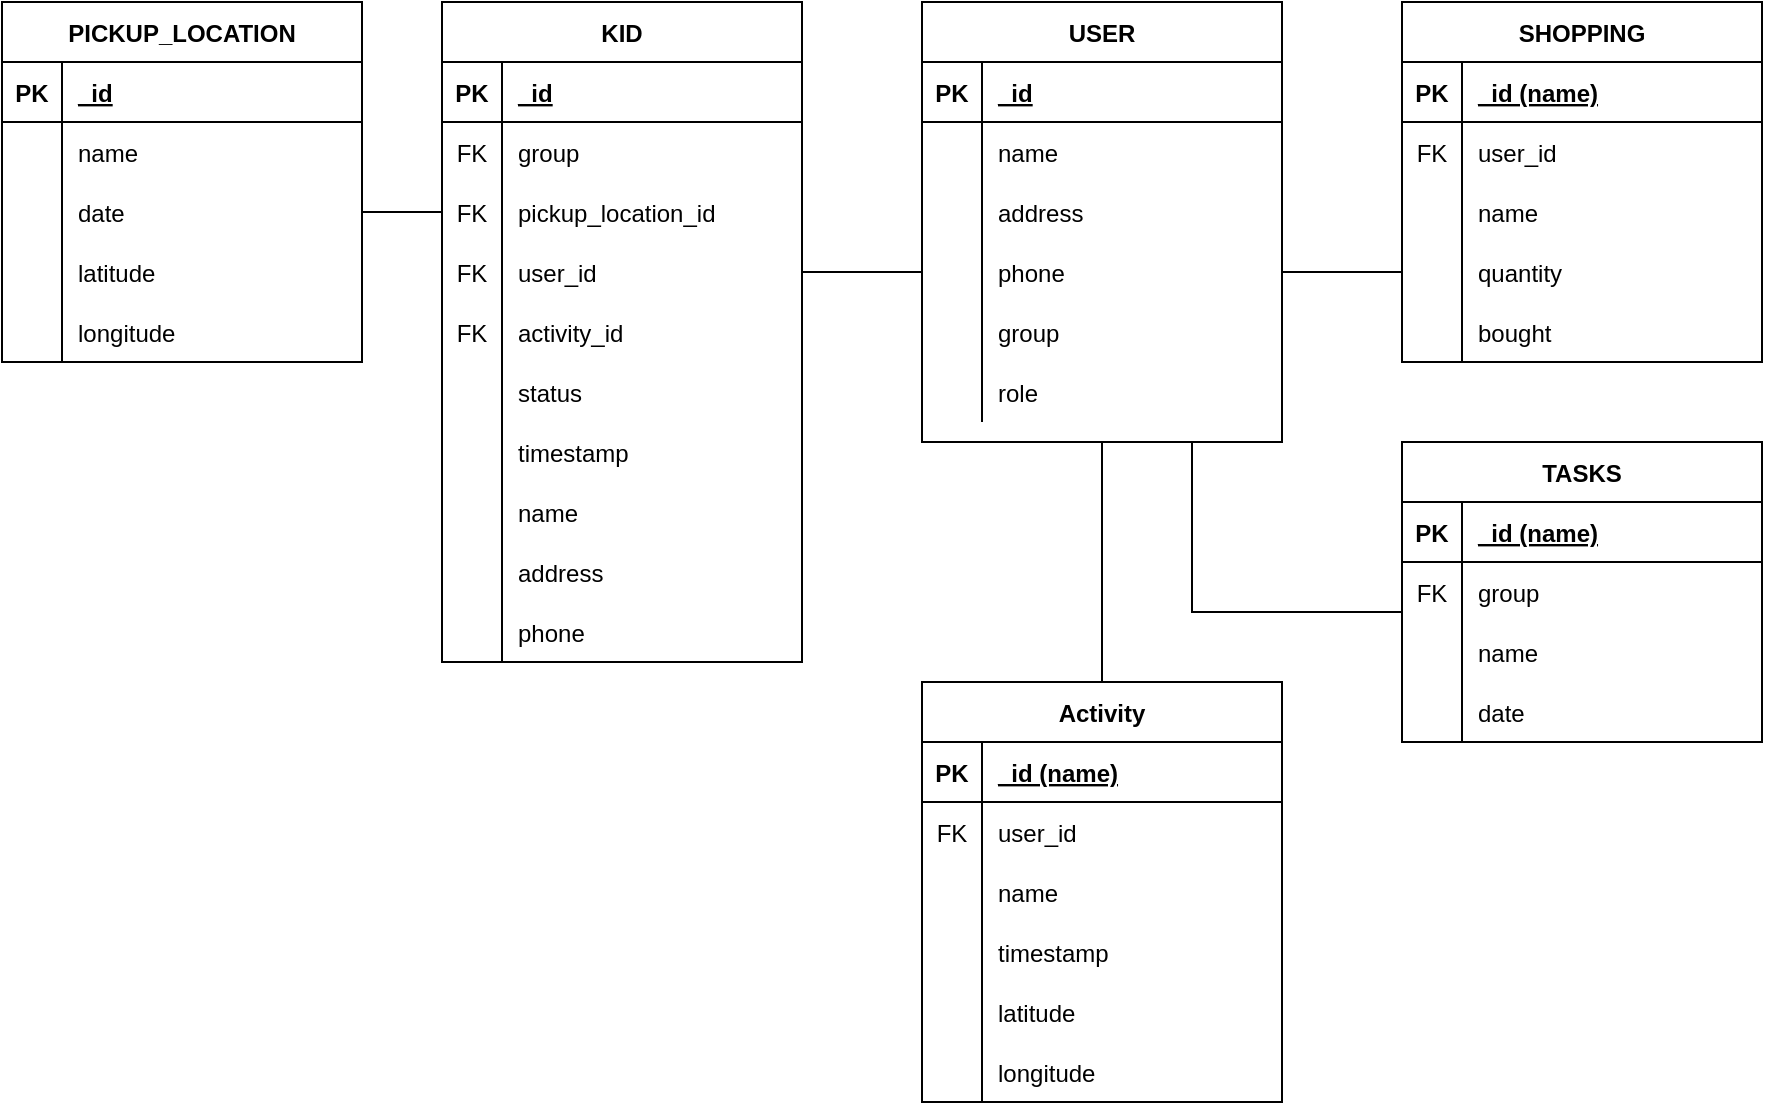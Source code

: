 <mxfile version="13.9.2" type="device"><diagram name="Page-1" id="e56a1550-8fbb-45ad-956c-1786394a9013"><mxGraphModel dx="925" dy="605" grid="1" gridSize="10" guides="1" tooltips="1" connect="1" arrows="1" fold="1" page="1" pageScale="1" pageWidth="1100" pageHeight="850" background="#ffffff" math="0" shadow="0"><root><mxCell id="0"/><mxCell id="1" parent="0"/><mxCell id="yrb_Xym7w3cvdfFeUpne-2" value="USER" style="shape=table;startSize=30;container=1;collapsible=1;childLayout=tableLayout;fixedRows=1;rowLines=0;fontStyle=1;align=center;resizeLast=1;" vertex="1" parent="1"><mxGeometry x="520" y="200" width="180" height="220" as="geometry"/></mxCell><mxCell id="yrb_Xym7w3cvdfFeUpne-3" value="" style="shape=partialRectangle;collapsible=0;dropTarget=0;pointerEvents=0;fillColor=none;top=0;left=0;bottom=1;right=0;points=[[0,0.5],[1,0.5]];portConstraint=eastwest;" vertex="1" parent="yrb_Xym7w3cvdfFeUpne-2"><mxGeometry y="30" width="180" height="30" as="geometry"/></mxCell><mxCell id="yrb_Xym7w3cvdfFeUpne-4" value="PK" style="shape=partialRectangle;connectable=0;fillColor=none;top=0;left=0;bottom=0;right=0;fontStyle=1;overflow=hidden;" vertex="1" parent="yrb_Xym7w3cvdfFeUpne-3"><mxGeometry width="30" height="30" as="geometry"/></mxCell><mxCell id="yrb_Xym7w3cvdfFeUpne-5" value="_id" style="shape=partialRectangle;connectable=0;fillColor=none;top=0;left=0;bottom=0;right=0;align=left;spacingLeft=6;fontStyle=5;overflow=hidden;" vertex="1" parent="yrb_Xym7w3cvdfFeUpne-3"><mxGeometry x="30" width="150" height="30" as="geometry"/></mxCell><mxCell id="yrb_Xym7w3cvdfFeUpne-6" value="" style="shape=partialRectangle;collapsible=0;dropTarget=0;pointerEvents=0;fillColor=none;top=0;left=0;bottom=0;right=0;points=[[0,0.5],[1,0.5]];portConstraint=eastwest;" vertex="1" parent="yrb_Xym7w3cvdfFeUpne-2"><mxGeometry y="60" width="180" height="30" as="geometry"/></mxCell><mxCell id="yrb_Xym7w3cvdfFeUpne-7" value="" style="shape=partialRectangle;connectable=0;fillColor=none;top=0;left=0;bottom=0;right=0;editable=1;overflow=hidden;" vertex="1" parent="yrb_Xym7w3cvdfFeUpne-6"><mxGeometry width="30" height="30" as="geometry"/></mxCell><mxCell id="yrb_Xym7w3cvdfFeUpne-8" value="name" style="shape=partialRectangle;connectable=0;fillColor=none;top=0;left=0;bottom=0;right=0;align=left;spacingLeft=6;overflow=hidden;" vertex="1" parent="yrb_Xym7w3cvdfFeUpne-6"><mxGeometry x="30" width="150" height="30" as="geometry"/></mxCell><mxCell id="yrb_Xym7w3cvdfFeUpne-9" value="" style="shape=partialRectangle;collapsible=0;dropTarget=0;pointerEvents=0;fillColor=none;top=0;left=0;bottom=0;right=0;points=[[0,0.5],[1,0.5]];portConstraint=eastwest;" vertex="1" parent="yrb_Xym7w3cvdfFeUpne-2"><mxGeometry y="90" width="180" height="30" as="geometry"/></mxCell><mxCell id="yrb_Xym7w3cvdfFeUpne-10" value="" style="shape=partialRectangle;connectable=0;fillColor=none;top=0;left=0;bottom=0;right=0;editable=1;overflow=hidden;" vertex="1" parent="yrb_Xym7w3cvdfFeUpne-9"><mxGeometry width="30" height="30" as="geometry"/></mxCell><mxCell id="yrb_Xym7w3cvdfFeUpne-11" value="address" style="shape=partialRectangle;connectable=0;fillColor=none;top=0;left=0;bottom=0;right=0;align=left;spacingLeft=6;overflow=hidden;" vertex="1" parent="yrb_Xym7w3cvdfFeUpne-9"><mxGeometry x="30" width="150" height="30" as="geometry"/></mxCell><mxCell id="yrb_Xym7w3cvdfFeUpne-12" value="" style="shape=partialRectangle;collapsible=0;dropTarget=0;pointerEvents=0;fillColor=none;top=0;left=0;bottom=0;right=0;points=[[0,0.5],[1,0.5]];portConstraint=eastwest;" vertex="1" parent="yrb_Xym7w3cvdfFeUpne-2"><mxGeometry y="120" width="180" height="30" as="geometry"/></mxCell><mxCell id="yrb_Xym7w3cvdfFeUpne-13" value="" style="shape=partialRectangle;connectable=0;fillColor=none;top=0;left=0;bottom=0;right=0;editable=1;overflow=hidden;" vertex="1" parent="yrb_Xym7w3cvdfFeUpne-12"><mxGeometry width="30" height="30" as="geometry"/></mxCell><mxCell id="yrb_Xym7w3cvdfFeUpne-14" value="phone" style="shape=partialRectangle;connectable=0;fillColor=none;top=0;left=0;bottom=0;right=0;align=left;spacingLeft=6;overflow=hidden;" vertex="1" parent="yrb_Xym7w3cvdfFeUpne-12"><mxGeometry x="30" width="150" height="30" as="geometry"/></mxCell><mxCell id="yrb_Xym7w3cvdfFeUpne-28" style="shape=partialRectangle;collapsible=0;dropTarget=0;pointerEvents=0;fillColor=none;top=0;left=0;bottom=0;right=0;points=[[0,0.5],[1,0.5]];portConstraint=eastwest;" vertex="1" parent="yrb_Xym7w3cvdfFeUpne-2"><mxGeometry y="150" width="180" height="30" as="geometry"/></mxCell><mxCell id="yrb_Xym7w3cvdfFeUpne-29" style="shape=partialRectangle;connectable=0;fillColor=none;top=0;left=0;bottom=0;right=0;editable=1;overflow=hidden;" vertex="1" parent="yrb_Xym7w3cvdfFeUpne-28"><mxGeometry width="30" height="30" as="geometry"/></mxCell><mxCell id="yrb_Xym7w3cvdfFeUpne-30" value="group" style="shape=partialRectangle;connectable=0;fillColor=none;top=0;left=0;bottom=0;right=0;align=left;spacingLeft=6;overflow=hidden;" vertex="1" parent="yrb_Xym7w3cvdfFeUpne-28"><mxGeometry x="30" width="150" height="30" as="geometry"/></mxCell><mxCell id="yrb_Xym7w3cvdfFeUpne-31" style="shape=partialRectangle;collapsible=0;dropTarget=0;pointerEvents=0;fillColor=none;top=0;left=0;bottom=0;right=0;points=[[0,0.5],[1,0.5]];portConstraint=eastwest;" vertex="1" parent="yrb_Xym7w3cvdfFeUpne-2"><mxGeometry y="180" width="180" height="30" as="geometry"/></mxCell><mxCell id="yrb_Xym7w3cvdfFeUpne-32" style="shape=partialRectangle;connectable=0;fillColor=none;top=0;left=0;bottom=0;right=0;editable=1;overflow=hidden;" vertex="1" parent="yrb_Xym7w3cvdfFeUpne-31"><mxGeometry width="30" height="30" as="geometry"/></mxCell><mxCell id="yrb_Xym7w3cvdfFeUpne-33" value="role" style="shape=partialRectangle;connectable=0;fillColor=none;top=0;left=0;bottom=0;right=0;align=left;spacingLeft=6;overflow=hidden;" vertex="1" parent="yrb_Xym7w3cvdfFeUpne-31"><mxGeometry x="30" width="150" height="30" as="geometry"/></mxCell><mxCell id="yrb_Xym7w3cvdfFeUpne-34" value="KID" style="shape=table;startSize=30;container=1;collapsible=1;childLayout=tableLayout;fixedRows=1;rowLines=0;fontStyle=1;align=center;resizeLast=1;" vertex="1" parent="1"><mxGeometry x="280" y="200" width="180" height="330" as="geometry"/></mxCell><mxCell id="yrb_Xym7w3cvdfFeUpne-35" value="" style="shape=partialRectangle;collapsible=0;dropTarget=0;pointerEvents=0;fillColor=none;top=0;left=0;bottom=1;right=0;points=[[0,0.5],[1,0.5]];portConstraint=eastwest;" vertex="1" parent="yrb_Xym7w3cvdfFeUpne-34"><mxGeometry y="30" width="180" height="30" as="geometry"/></mxCell><mxCell id="yrb_Xym7w3cvdfFeUpne-36" value="PK" style="shape=partialRectangle;connectable=0;fillColor=none;top=0;left=0;bottom=0;right=0;fontStyle=1;overflow=hidden;" vertex="1" parent="yrb_Xym7w3cvdfFeUpne-35"><mxGeometry width="30" height="30" as="geometry"/></mxCell><mxCell id="yrb_Xym7w3cvdfFeUpne-37" value="_id" style="shape=partialRectangle;connectable=0;fillColor=none;top=0;left=0;bottom=0;right=0;align=left;spacingLeft=6;fontStyle=5;overflow=hidden;" vertex="1" parent="yrb_Xym7w3cvdfFeUpne-35"><mxGeometry x="30" width="150" height="30" as="geometry"/></mxCell><mxCell id="yrb_Xym7w3cvdfFeUpne-38" value="" style="shape=partialRectangle;collapsible=0;dropTarget=0;pointerEvents=0;fillColor=none;top=0;left=0;bottom=0;right=0;points=[[0,0.5],[1,0.5]];portConstraint=eastwest;" vertex="1" parent="yrb_Xym7w3cvdfFeUpne-34"><mxGeometry y="60" width="180" height="30" as="geometry"/></mxCell><mxCell id="yrb_Xym7w3cvdfFeUpne-39" value="FK" style="shape=partialRectangle;connectable=0;fillColor=none;top=0;left=0;bottom=0;right=0;editable=1;overflow=hidden;" vertex="1" parent="yrb_Xym7w3cvdfFeUpne-38"><mxGeometry width="30" height="30" as="geometry"/></mxCell><mxCell id="yrb_Xym7w3cvdfFeUpne-40" value="group" style="shape=partialRectangle;connectable=0;fillColor=none;top=0;left=0;bottom=0;right=0;align=left;spacingLeft=6;overflow=hidden;" vertex="1" parent="yrb_Xym7w3cvdfFeUpne-38"><mxGeometry x="30" width="150" height="30" as="geometry"/></mxCell><mxCell id="yrb_Xym7w3cvdfFeUpne-47" style="shape=partialRectangle;collapsible=0;dropTarget=0;pointerEvents=0;fillColor=none;top=0;left=0;bottom=0;right=0;points=[[0,0.5],[1,0.5]];portConstraint=eastwest;" vertex="1" parent="yrb_Xym7w3cvdfFeUpne-34"><mxGeometry y="90" width="180" height="30" as="geometry"/></mxCell><mxCell id="yrb_Xym7w3cvdfFeUpne-48" value="FK" style="shape=partialRectangle;connectable=0;fillColor=none;top=0;left=0;bottom=0;right=0;editable=1;overflow=hidden;" vertex="1" parent="yrb_Xym7w3cvdfFeUpne-47"><mxGeometry width="30" height="30" as="geometry"/></mxCell><mxCell id="yrb_Xym7w3cvdfFeUpne-49" value="pickup_location_id" style="shape=partialRectangle;connectable=0;fillColor=none;top=0;left=0;bottom=0;right=0;align=left;spacingLeft=6;overflow=hidden;" vertex="1" parent="yrb_Xym7w3cvdfFeUpne-47"><mxGeometry x="30" width="150" height="30" as="geometry"/></mxCell><mxCell id="yrb_Xym7w3cvdfFeUpne-120" style="shape=partialRectangle;collapsible=0;dropTarget=0;pointerEvents=0;fillColor=none;top=0;left=0;bottom=0;right=0;points=[[0,0.5],[1,0.5]];portConstraint=eastwest;" vertex="1" parent="yrb_Xym7w3cvdfFeUpne-34"><mxGeometry y="120" width="180" height="30" as="geometry"/></mxCell><mxCell id="yrb_Xym7w3cvdfFeUpne-121" value="FK" style="shape=partialRectangle;connectable=0;fillColor=none;top=0;left=0;bottom=0;right=0;editable=1;overflow=hidden;" vertex="1" parent="yrb_Xym7w3cvdfFeUpne-120"><mxGeometry width="30" height="30" as="geometry"/></mxCell><mxCell id="yrb_Xym7w3cvdfFeUpne-122" value="user_id" style="shape=partialRectangle;connectable=0;fillColor=none;top=0;left=0;bottom=0;right=0;align=left;spacingLeft=6;overflow=hidden;" vertex="1" parent="yrb_Xym7w3cvdfFeUpne-120"><mxGeometry x="30" width="150" height="30" as="geometry"/></mxCell><mxCell id="yrb_Xym7w3cvdfFeUpne-136" style="shape=partialRectangle;collapsible=0;dropTarget=0;pointerEvents=0;fillColor=none;top=0;left=0;bottom=0;right=0;points=[[0,0.5],[1,0.5]];portConstraint=eastwest;" vertex="1" parent="yrb_Xym7w3cvdfFeUpne-34"><mxGeometry y="150" width="180" height="30" as="geometry"/></mxCell><mxCell id="yrb_Xym7w3cvdfFeUpne-137" value="FK" style="shape=partialRectangle;connectable=0;fillColor=none;top=0;left=0;bottom=0;right=0;editable=1;overflow=hidden;" vertex="1" parent="yrb_Xym7w3cvdfFeUpne-136"><mxGeometry width="30" height="30" as="geometry"/></mxCell><mxCell id="yrb_Xym7w3cvdfFeUpne-138" value="activity_id" style="shape=partialRectangle;connectable=0;fillColor=none;top=0;left=0;bottom=0;right=0;align=left;spacingLeft=6;overflow=hidden;" vertex="1" parent="yrb_Xym7w3cvdfFeUpne-136"><mxGeometry x="30" width="150" height="30" as="geometry"/></mxCell><mxCell id="yrb_Xym7w3cvdfFeUpne-56" style="shape=partialRectangle;collapsible=0;dropTarget=0;pointerEvents=0;fillColor=none;top=0;left=0;bottom=0;right=0;points=[[0,0.5],[1,0.5]];portConstraint=eastwest;" vertex="1" parent="yrb_Xym7w3cvdfFeUpne-34"><mxGeometry y="180" width="180" height="30" as="geometry"/></mxCell><mxCell id="yrb_Xym7w3cvdfFeUpne-57" style="shape=partialRectangle;connectable=0;fillColor=none;top=0;left=0;bottom=0;right=0;editable=1;overflow=hidden;" vertex="1" parent="yrb_Xym7w3cvdfFeUpne-56"><mxGeometry width="30" height="30" as="geometry"/></mxCell><mxCell id="yrb_Xym7w3cvdfFeUpne-58" value="status" style="shape=partialRectangle;connectable=0;fillColor=none;top=0;left=0;bottom=0;right=0;align=left;spacingLeft=6;overflow=hidden;" vertex="1" parent="yrb_Xym7w3cvdfFeUpne-56"><mxGeometry x="30" width="150" height="30" as="geometry"/></mxCell><mxCell id="yrb_Xym7w3cvdfFeUpne-117" style="shape=partialRectangle;collapsible=0;dropTarget=0;pointerEvents=0;fillColor=none;top=0;left=0;bottom=0;right=0;points=[[0,0.5],[1,0.5]];portConstraint=eastwest;" vertex="1" parent="yrb_Xym7w3cvdfFeUpne-34"><mxGeometry y="210" width="180" height="30" as="geometry"/></mxCell><mxCell id="yrb_Xym7w3cvdfFeUpne-118" style="shape=partialRectangle;connectable=0;fillColor=none;top=0;left=0;bottom=0;right=0;editable=1;overflow=hidden;" vertex="1" parent="yrb_Xym7w3cvdfFeUpne-117"><mxGeometry width="30" height="30" as="geometry"/></mxCell><mxCell id="yrb_Xym7w3cvdfFeUpne-119" value="timestamp" style="shape=partialRectangle;connectable=0;fillColor=none;top=0;left=0;bottom=0;right=0;align=left;spacingLeft=6;overflow=hidden;" vertex="1" parent="yrb_Xym7w3cvdfFeUpne-117"><mxGeometry x="30" width="150" height="30" as="geometry"/></mxCell><mxCell id="yrb_Xym7w3cvdfFeUpne-41" value="" style="shape=partialRectangle;collapsible=0;dropTarget=0;pointerEvents=0;fillColor=none;top=0;left=0;bottom=0;right=0;points=[[0,0.5],[1,0.5]];portConstraint=eastwest;" vertex="1" parent="yrb_Xym7w3cvdfFeUpne-34"><mxGeometry y="240" width="180" height="30" as="geometry"/></mxCell><mxCell id="yrb_Xym7w3cvdfFeUpne-42" value="" style="shape=partialRectangle;connectable=0;fillColor=none;top=0;left=0;bottom=0;right=0;editable=1;overflow=hidden;" vertex="1" parent="yrb_Xym7w3cvdfFeUpne-41"><mxGeometry width="30" height="30" as="geometry"/></mxCell><mxCell id="yrb_Xym7w3cvdfFeUpne-43" value="name" style="shape=partialRectangle;connectable=0;fillColor=none;top=0;left=0;bottom=0;right=0;align=left;spacingLeft=6;overflow=hidden;" vertex="1" parent="yrb_Xym7w3cvdfFeUpne-41"><mxGeometry x="30" width="150" height="30" as="geometry"/></mxCell><mxCell id="yrb_Xym7w3cvdfFeUpne-44" value="" style="shape=partialRectangle;collapsible=0;dropTarget=0;pointerEvents=0;fillColor=none;top=0;left=0;bottom=0;right=0;points=[[0,0.5],[1,0.5]];portConstraint=eastwest;" vertex="1" parent="yrb_Xym7w3cvdfFeUpne-34"><mxGeometry y="270" width="180" height="30" as="geometry"/></mxCell><mxCell id="yrb_Xym7w3cvdfFeUpne-45" value="" style="shape=partialRectangle;connectable=0;fillColor=none;top=0;left=0;bottom=0;right=0;editable=1;overflow=hidden;" vertex="1" parent="yrb_Xym7w3cvdfFeUpne-44"><mxGeometry width="30" height="30" as="geometry"/></mxCell><mxCell id="yrb_Xym7w3cvdfFeUpne-46" value="address" style="shape=partialRectangle;connectable=0;fillColor=none;top=0;left=0;bottom=0;right=0;align=left;spacingLeft=6;overflow=hidden;" vertex="1" parent="yrb_Xym7w3cvdfFeUpne-44"><mxGeometry x="30" width="150" height="30" as="geometry"/></mxCell><mxCell id="yrb_Xym7w3cvdfFeUpne-53" style="shape=partialRectangle;collapsible=0;dropTarget=0;pointerEvents=0;fillColor=none;top=0;left=0;bottom=0;right=0;points=[[0,0.5],[1,0.5]];portConstraint=eastwest;" vertex="1" parent="yrb_Xym7w3cvdfFeUpne-34"><mxGeometry y="300" width="180" height="30" as="geometry"/></mxCell><mxCell id="yrb_Xym7w3cvdfFeUpne-54" style="shape=partialRectangle;connectable=0;fillColor=none;top=0;left=0;bottom=0;right=0;editable=1;overflow=hidden;" vertex="1" parent="yrb_Xym7w3cvdfFeUpne-53"><mxGeometry width="30" height="30" as="geometry"/></mxCell><mxCell id="yrb_Xym7w3cvdfFeUpne-55" value="phone" style="shape=partialRectangle;connectable=0;fillColor=none;top=0;left=0;bottom=0;right=0;align=left;spacingLeft=6;overflow=hidden;" vertex="1" parent="yrb_Xym7w3cvdfFeUpne-53"><mxGeometry x="30" width="150" height="30" as="geometry"/></mxCell><mxCell id="yrb_Xym7w3cvdfFeUpne-59" style="edgeStyle=orthogonalEdgeStyle;rounded=0;orthogonalLoop=1;jettySize=auto;html=1;exitX=0;exitY=0.5;exitDx=0;exitDy=0;entryX=1;entryY=0.5;entryDx=0;entryDy=0;startArrow=none;startFill=0;endArrow=none;endFill=0;" edge="1" parent="1" source="yrb_Xym7w3cvdfFeUpne-12" target="yrb_Xym7w3cvdfFeUpne-56"><mxGeometry relative="1" as="geometry"><mxPoint x="490" y="335.333" as="targetPoint"/><Array as="points"><mxPoint x="460" y="335"/></Array></mxGeometry></mxCell><mxCell id="yrb_Xym7w3cvdfFeUpne-60" value="PICKUP_LOCATION" style="shape=table;startSize=30;container=1;collapsible=1;childLayout=tableLayout;fixedRows=1;rowLines=0;fontStyle=1;align=center;resizeLast=1;" vertex="1" parent="1"><mxGeometry x="60" y="200" width="180" height="180" as="geometry"/></mxCell><mxCell id="yrb_Xym7w3cvdfFeUpne-61" value="" style="shape=partialRectangle;collapsible=0;dropTarget=0;pointerEvents=0;fillColor=none;top=0;left=0;bottom=1;right=0;points=[[0,0.5],[1,0.5]];portConstraint=eastwest;" vertex="1" parent="yrb_Xym7w3cvdfFeUpne-60"><mxGeometry y="30" width="180" height="30" as="geometry"/></mxCell><mxCell id="yrb_Xym7w3cvdfFeUpne-62" value="PK" style="shape=partialRectangle;connectable=0;fillColor=none;top=0;left=0;bottom=0;right=0;fontStyle=1;overflow=hidden;" vertex="1" parent="yrb_Xym7w3cvdfFeUpne-61"><mxGeometry width="30" height="30" as="geometry"/></mxCell><mxCell id="yrb_Xym7w3cvdfFeUpne-63" value="_id" style="shape=partialRectangle;connectable=0;fillColor=none;top=0;left=0;bottom=0;right=0;align=left;spacingLeft=6;fontStyle=5;overflow=hidden;" vertex="1" parent="yrb_Xym7w3cvdfFeUpne-61"><mxGeometry x="30" width="150" height="30" as="geometry"/></mxCell><mxCell id="yrb_Xym7w3cvdfFeUpne-64" value="" style="shape=partialRectangle;collapsible=0;dropTarget=0;pointerEvents=0;fillColor=none;top=0;left=0;bottom=0;right=0;points=[[0,0.5],[1,0.5]];portConstraint=eastwest;" vertex="1" parent="yrb_Xym7w3cvdfFeUpne-60"><mxGeometry y="60" width="180" height="30" as="geometry"/></mxCell><mxCell id="yrb_Xym7w3cvdfFeUpne-65" value="" style="shape=partialRectangle;connectable=0;fillColor=none;top=0;left=0;bottom=0;right=0;editable=1;overflow=hidden;" vertex="1" parent="yrb_Xym7w3cvdfFeUpne-64"><mxGeometry width="30" height="30" as="geometry"/></mxCell><mxCell id="yrb_Xym7w3cvdfFeUpne-66" value="name" style="shape=partialRectangle;connectable=0;fillColor=none;top=0;left=0;bottom=0;right=0;align=left;spacingLeft=6;overflow=hidden;" vertex="1" parent="yrb_Xym7w3cvdfFeUpne-64"><mxGeometry x="30" width="150" height="30" as="geometry"/></mxCell><mxCell id="yrb_Xym7w3cvdfFeUpne-67" style="shape=partialRectangle;collapsible=0;dropTarget=0;pointerEvents=0;fillColor=none;top=0;left=0;bottom=0;right=0;points=[[0,0.5],[1,0.5]];portConstraint=eastwest;" vertex="1" parent="yrb_Xym7w3cvdfFeUpne-60"><mxGeometry y="90" width="180" height="30" as="geometry"/></mxCell><mxCell id="yrb_Xym7w3cvdfFeUpne-68" value="" style="shape=partialRectangle;connectable=0;fillColor=none;top=0;left=0;bottom=0;right=0;editable=1;overflow=hidden;" vertex="1" parent="yrb_Xym7w3cvdfFeUpne-67"><mxGeometry width="30" height="30" as="geometry"/></mxCell><mxCell id="yrb_Xym7w3cvdfFeUpne-69" value="date" style="shape=partialRectangle;connectable=0;fillColor=none;top=0;left=0;bottom=0;right=0;align=left;spacingLeft=6;overflow=hidden;" vertex="1" parent="yrb_Xym7w3cvdfFeUpne-67"><mxGeometry x="30" width="150" height="30" as="geometry"/></mxCell><mxCell id="yrb_Xym7w3cvdfFeUpne-73" value="" style="shape=partialRectangle;collapsible=0;dropTarget=0;pointerEvents=0;fillColor=none;top=0;left=0;bottom=0;right=0;points=[[0,0.5],[1,0.5]];portConstraint=eastwest;" vertex="1" parent="yrb_Xym7w3cvdfFeUpne-60"><mxGeometry y="120" width="180" height="30" as="geometry"/></mxCell><mxCell id="yrb_Xym7w3cvdfFeUpne-74" value="" style="shape=partialRectangle;connectable=0;fillColor=none;top=0;left=0;bottom=0;right=0;editable=1;overflow=hidden;" vertex="1" parent="yrb_Xym7w3cvdfFeUpne-73"><mxGeometry width="30" height="30" as="geometry"/></mxCell><mxCell id="yrb_Xym7w3cvdfFeUpne-75" value="latitude" style="shape=partialRectangle;connectable=0;fillColor=none;top=0;left=0;bottom=0;right=0;align=left;spacingLeft=6;overflow=hidden;" vertex="1" parent="yrb_Xym7w3cvdfFeUpne-73"><mxGeometry x="30" width="150" height="30" as="geometry"/></mxCell><mxCell id="yrb_Xym7w3cvdfFeUpne-70" style="shape=partialRectangle;collapsible=0;dropTarget=0;pointerEvents=0;fillColor=none;top=0;left=0;bottom=0;right=0;points=[[0,0.5],[1,0.5]];portConstraint=eastwest;" vertex="1" parent="yrb_Xym7w3cvdfFeUpne-60"><mxGeometry y="150" width="180" height="30" as="geometry"/></mxCell><mxCell id="yrb_Xym7w3cvdfFeUpne-71" style="shape=partialRectangle;connectable=0;fillColor=none;top=0;left=0;bottom=0;right=0;editable=1;overflow=hidden;" vertex="1" parent="yrb_Xym7w3cvdfFeUpne-70"><mxGeometry width="30" height="30" as="geometry"/></mxCell><mxCell id="yrb_Xym7w3cvdfFeUpne-72" value="longitude" style="shape=partialRectangle;connectable=0;fillColor=none;top=0;left=0;bottom=0;right=0;align=left;spacingLeft=6;overflow=hidden;" vertex="1" parent="yrb_Xym7w3cvdfFeUpne-70"><mxGeometry x="30" width="150" height="30" as="geometry"/></mxCell><mxCell id="yrb_Xym7w3cvdfFeUpne-82" style="edgeStyle=orthogonalEdgeStyle;rounded=0;orthogonalLoop=1;jettySize=auto;html=1;exitX=0;exitY=0.5;exitDx=0;exitDy=0;entryX=1;entryY=0.5;entryDx=0;entryDy=0;startArrow=none;startFill=0;endArrow=none;endFill=0;" edge="1" parent="1" source="yrb_Xym7w3cvdfFeUpne-47" target="yrb_Xym7w3cvdfFeUpne-67"><mxGeometry relative="1" as="geometry"/></mxCell><mxCell id="yrb_Xym7w3cvdfFeUpne-83" value="SHOPPING" style="shape=table;startSize=30;container=1;collapsible=1;childLayout=tableLayout;fixedRows=1;rowLines=0;fontStyle=1;align=center;resizeLast=1;" vertex="1" parent="1"><mxGeometry x="760" y="200" width="180" height="180" as="geometry"/></mxCell><mxCell id="yrb_Xym7w3cvdfFeUpne-84" value="" style="shape=partialRectangle;collapsible=0;dropTarget=0;pointerEvents=0;fillColor=none;top=0;left=0;bottom=1;right=0;points=[[0,0.5],[1,0.5]];portConstraint=eastwest;" vertex="1" parent="yrb_Xym7w3cvdfFeUpne-83"><mxGeometry y="30" width="180" height="30" as="geometry"/></mxCell><mxCell id="yrb_Xym7w3cvdfFeUpne-85" value="PK" style="shape=partialRectangle;connectable=0;fillColor=none;top=0;left=0;bottom=0;right=0;fontStyle=1;overflow=hidden;" vertex="1" parent="yrb_Xym7w3cvdfFeUpne-84"><mxGeometry width="30" height="30" as="geometry"/></mxCell><mxCell id="yrb_Xym7w3cvdfFeUpne-86" value="_id (name)" style="shape=partialRectangle;connectable=0;fillColor=none;top=0;left=0;bottom=0;right=0;align=left;spacingLeft=6;fontStyle=5;overflow=hidden;" vertex="1" parent="yrb_Xym7w3cvdfFeUpne-84"><mxGeometry x="30" width="150" height="30" as="geometry"/></mxCell><mxCell id="yrb_Xym7w3cvdfFeUpne-87" value="" style="shape=partialRectangle;collapsible=0;dropTarget=0;pointerEvents=0;fillColor=none;top=0;left=0;bottom=0;right=0;points=[[0,0.5],[1,0.5]];portConstraint=eastwest;" vertex="1" parent="yrb_Xym7w3cvdfFeUpne-83"><mxGeometry y="60" width="180" height="30" as="geometry"/></mxCell><mxCell id="yrb_Xym7w3cvdfFeUpne-88" value="FK" style="shape=partialRectangle;connectable=0;fillColor=none;top=0;left=0;bottom=0;right=0;editable=1;overflow=hidden;" vertex="1" parent="yrb_Xym7w3cvdfFeUpne-87"><mxGeometry width="30" height="30" as="geometry"/></mxCell><mxCell id="yrb_Xym7w3cvdfFeUpne-89" value="user_id" style="shape=partialRectangle;connectable=0;fillColor=none;top=0;left=0;bottom=0;right=0;align=left;spacingLeft=6;overflow=hidden;" vertex="1" parent="yrb_Xym7w3cvdfFeUpne-87"><mxGeometry x="30" width="150" height="30" as="geometry"/></mxCell><mxCell id="yrb_Xym7w3cvdfFeUpne-90" value="" style="shape=partialRectangle;collapsible=0;dropTarget=0;pointerEvents=0;fillColor=none;top=0;left=0;bottom=0;right=0;points=[[0,0.5],[1,0.5]];portConstraint=eastwest;" vertex="1" parent="yrb_Xym7w3cvdfFeUpne-83"><mxGeometry y="90" width="180" height="30" as="geometry"/></mxCell><mxCell id="yrb_Xym7w3cvdfFeUpne-91" value="" style="shape=partialRectangle;connectable=0;fillColor=none;top=0;left=0;bottom=0;right=0;editable=1;overflow=hidden;" vertex="1" parent="yrb_Xym7w3cvdfFeUpne-90"><mxGeometry width="30" height="30" as="geometry"/></mxCell><mxCell id="yrb_Xym7w3cvdfFeUpne-92" value="name" style="shape=partialRectangle;connectable=0;fillColor=none;top=0;left=0;bottom=0;right=0;align=left;spacingLeft=6;overflow=hidden;" vertex="1" parent="yrb_Xym7w3cvdfFeUpne-90"><mxGeometry x="30" width="150" height="30" as="geometry"/></mxCell><mxCell id="yrb_Xym7w3cvdfFeUpne-93" value="" style="shape=partialRectangle;collapsible=0;dropTarget=0;pointerEvents=0;fillColor=none;top=0;left=0;bottom=0;right=0;points=[[0,0.5],[1,0.5]];portConstraint=eastwest;" vertex="1" parent="yrb_Xym7w3cvdfFeUpne-83"><mxGeometry y="120" width="180" height="30" as="geometry"/></mxCell><mxCell id="yrb_Xym7w3cvdfFeUpne-94" value="" style="shape=partialRectangle;connectable=0;fillColor=none;top=0;left=0;bottom=0;right=0;editable=1;overflow=hidden;" vertex="1" parent="yrb_Xym7w3cvdfFeUpne-93"><mxGeometry width="30" height="30" as="geometry"/></mxCell><mxCell id="yrb_Xym7w3cvdfFeUpne-95" value="quantity" style="shape=partialRectangle;connectable=0;fillColor=none;top=0;left=0;bottom=0;right=0;align=left;spacingLeft=6;overflow=hidden;" vertex="1" parent="yrb_Xym7w3cvdfFeUpne-93"><mxGeometry x="30" width="150" height="30" as="geometry"/></mxCell><mxCell id="yrb_Xym7w3cvdfFeUpne-96" style="shape=partialRectangle;collapsible=0;dropTarget=0;pointerEvents=0;fillColor=none;top=0;left=0;bottom=0;right=0;points=[[0,0.5],[1,0.5]];portConstraint=eastwest;" vertex="1" parent="yrb_Xym7w3cvdfFeUpne-83"><mxGeometry y="150" width="180" height="30" as="geometry"/></mxCell><mxCell id="yrb_Xym7w3cvdfFeUpne-97" style="shape=partialRectangle;connectable=0;fillColor=none;top=0;left=0;bottom=0;right=0;editable=1;overflow=hidden;" vertex="1" parent="yrb_Xym7w3cvdfFeUpne-96"><mxGeometry width="30" height="30" as="geometry"/></mxCell><mxCell id="yrb_Xym7w3cvdfFeUpne-98" value="bought" style="shape=partialRectangle;connectable=0;fillColor=none;top=0;left=0;bottom=0;right=0;align=left;spacingLeft=6;overflow=hidden;" vertex="1" parent="yrb_Xym7w3cvdfFeUpne-96"><mxGeometry x="30" width="150" height="30" as="geometry"/></mxCell><mxCell id="yrb_Xym7w3cvdfFeUpne-99" style="edgeStyle=orthogonalEdgeStyle;rounded=0;orthogonalLoop=1;jettySize=auto;html=1;exitX=1;exitY=0.5;exitDx=0;exitDy=0;entryX=0;entryY=0.5;entryDx=0;entryDy=0;startArrow=none;startFill=0;endArrow=none;endFill=0;" edge="1" parent="1" source="yrb_Xym7w3cvdfFeUpne-12" target="yrb_Xym7w3cvdfFeUpne-93"><mxGeometry relative="1" as="geometry"/></mxCell><mxCell id="yrb_Xym7w3cvdfFeUpne-100" value="TASKS" style="shape=table;startSize=30;container=1;collapsible=1;childLayout=tableLayout;fixedRows=1;rowLines=0;fontStyle=1;align=center;resizeLast=1;" vertex="1" parent="1"><mxGeometry x="760" y="420" width="180" height="150" as="geometry"/></mxCell><mxCell id="yrb_Xym7w3cvdfFeUpne-101" value="" style="shape=partialRectangle;collapsible=0;dropTarget=0;pointerEvents=0;fillColor=none;top=0;left=0;bottom=1;right=0;points=[[0,0.5],[1,0.5]];portConstraint=eastwest;" vertex="1" parent="yrb_Xym7w3cvdfFeUpne-100"><mxGeometry y="30" width="180" height="30" as="geometry"/></mxCell><mxCell id="yrb_Xym7w3cvdfFeUpne-102" value="PK" style="shape=partialRectangle;connectable=0;fillColor=none;top=0;left=0;bottom=0;right=0;fontStyle=1;overflow=hidden;" vertex="1" parent="yrb_Xym7w3cvdfFeUpne-101"><mxGeometry width="30" height="30" as="geometry"/></mxCell><mxCell id="yrb_Xym7w3cvdfFeUpne-103" value="_id (name)" style="shape=partialRectangle;connectable=0;fillColor=none;top=0;left=0;bottom=0;right=0;align=left;spacingLeft=6;fontStyle=5;overflow=hidden;" vertex="1" parent="yrb_Xym7w3cvdfFeUpne-101"><mxGeometry x="30" width="150" height="30" as="geometry"/></mxCell><mxCell id="yrb_Xym7w3cvdfFeUpne-104" value="" style="shape=partialRectangle;collapsible=0;dropTarget=0;pointerEvents=0;fillColor=none;top=0;left=0;bottom=0;right=0;points=[[0,0.5],[1,0.5]];portConstraint=eastwest;" vertex="1" parent="yrb_Xym7w3cvdfFeUpne-100"><mxGeometry y="60" width="180" height="30" as="geometry"/></mxCell><mxCell id="yrb_Xym7w3cvdfFeUpne-105" value="FK" style="shape=partialRectangle;connectable=0;fillColor=none;top=0;left=0;bottom=0;right=0;editable=1;overflow=hidden;" vertex="1" parent="yrb_Xym7w3cvdfFeUpne-104"><mxGeometry width="30" height="30" as="geometry"/></mxCell><mxCell id="yrb_Xym7w3cvdfFeUpne-106" value="group" style="shape=partialRectangle;connectable=0;fillColor=none;top=0;left=0;bottom=0;right=0;align=left;spacingLeft=6;overflow=hidden;" vertex="1" parent="yrb_Xym7w3cvdfFeUpne-104"><mxGeometry x="30" width="150" height="30" as="geometry"/></mxCell><mxCell id="yrb_Xym7w3cvdfFeUpne-107" value="" style="shape=partialRectangle;collapsible=0;dropTarget=0;pointerEvents=0;fillColor=none;top=0;left=0;bottom=0;right=0;points=[[0,0.5],[1,0.5]];portConstraint=eastwest;" vertex="1" parent="yrb_Xym7w3cvdfFeUpne-100"><mxGeometry y="90" width="180" height="30" as="geometry"/></mxCell><mxCell id="yrb_Xym7w3cvdfFeUpne-108" value="" style="shape=partialRectangle;connectable=0;fillColor=none;top=0;left=0;bottom=0;right=0;editable=1;overflow=hidden;" vertex="1" parent="yrb_Xym7w3cvdfFeUpne-107"><mxGeometry width="30" height="30" as="geometry"/></mxCell><mxCell id="yrb_Xym7w3cvdfFeUpne-109" value="name" style="shape=partialRectangle;connectable=0;fillColor=none;top=0;left=0;bottom=0;right=0;align=left;spacingLeft=6;overflow=hidden;" vertex="1" parent="yrb_Xym7w3cvdfFeUpne-107"><mxGeometry x="30" width="150" height="30" as="geometry"/></mxCell><mxCell id="yrb_Xym7w3cvdfFeUpne-110" value="" style="shape=partialRectangle;collapsible=0;dropTarget=0;pointerEvents=0;fillColor=none;top=0;left=0;bottom=0;right=0;points=[[0,0.5],[1,0.5]];portConstraint=eastwest;" vertex="1" parent="yrb_Xym7w3cvdfFeUpne-100"><mxGeometry y="120" width="180" height="30" as="geometry"/></mxCell><mxCell id="yrb_Xym7w3cvdfFeUpne-111" value="" style="shape=partialRectangle;connectable=0;fillColor=none;top=0;left=0;bottom=0;right=0;editable=1;overflow=hidden;" vertex="1" parent="yrb_Xym7w3cvdfFeUpne-110"><mxGeometry width="30" height="30" as="geometry"/></mxCell><mxCell id="yrb_Xym7w3cvdfFeUpne-112" value="date" style="shape=partialRectangle;connectable=0;fillColor=none;top=0;left=0;bottom=0;right=0;align=left;spacingLeft=6;overflow=hidden;" vertex="1" parent="yrb_Xym7w3cvdfFeUpne-110"><mxGeometry x="30" width="150" height="30" as="geometry"/></mxCell><mxCell id="yrb_Xym7w3cvdfFeUpne-116" style="edgeStyle=orthogonalEdgeStyle;rounded=0;orthogonalLoop=1;jettySize=auto;html=1;exitX=0;exitY=0.5;exitDx=0;exitDy=0;startArrow=none;startFill=0;endArrow=none;endFill=0;elbow=vertical;entryX=0.75;entryY=1;entryDx=0;entryDy=0;" edge="1" parent="1" source="yrb_Xym7w3cvdfFeUpne-104" target="yrb_Xym7w3cvdfFeUpne-2"><mxGeometry relative="1" as="geometry"><mxPoint x="700" y="490" as="targetPoint"/><Array as="points"><mxPoint x="655" y="505"/></Array></mxGeometry></mxCell><mxCell id="yrb_Xym7w3cvdfFeUpne-139" style="edgeStyle=orthogonalEdgeStyle;rounded=0;orthogonalLoop=1;jettySize=auto;html=1;exitX=0.5;exitY=0;exitDx=0;exitDy=0;startArrow=none;startFill=0;endArrow=none;endFill=0;" edge="1" parent="1" source="yrb_Xym7w3cvdfFeUpne-123"><mxGeometry relative="1" as="geometry"><mxPoint x="610" y="420" as="targetPoint"/></mxGeometry></mxCell><mxCell id="yrb_Xym7w3cvdfFeUpne-123" value="Activity" style="shape=table;startSize=30;container=1;collapsible=1;childLayout=tableLayout;fixedRows=1;rowLines=0;fontStyle=1;align=center;resizeLast=1;" vertex="1" parent="1"><mxGeometry x="520" y="540" width="180" height="210" as="geometry"/></mxCell><mxCell id="yrb_Xym7w3cvdfFeUpne-124" value="" style="shape=partialRectangle;collapsible=0;dropTarget=0;pointerEvents=0;fillColor=none;top=0;left=0;bottom=1;right=0;points=[[0,0.5],[1,0.5]];portConstraint=eastwest;" vertex="1" parent="yrb_Xym7w3cvdfFeUpne-123"><mxGeometry y="30" width="180" height="30" as="geometry"/></mxCell><mxCell id="yrb_Xym7w3cvdfFeUpne-125" value="PK" style="shape=partialRectangle;connectable=0;fillColor=none;top=0;left=0;bottom=0;right=0;fontStyle=1;overflow=hidden;" vertex="1" parent="yrb_Xym7w3cvdfFeUpne-124"><mxGeometry width="30" height="30" as="geometry"/></mxCell><mxCell id="yrb_Xym7w3cvdfFeUpne-126" value="_id (name)" style="shape=partialRectangle;connectable=0;fillColor=none;top=0;left=0;bottom=0;right=0;align=left;spacingLeft=6;fontStyle=5;overflow=hidden;" vertex="1" parent="yrb_Xym7w3cvdfFeUpne-124"><mxGeometry x="30" width="150" height="30" as="geometry"/></mxCell><mxCell id="yrb_Xym7w3cvdfFeUpne-127" value="" style="shape=partialRectangle;collapsible=0;dropTarget=0;pointerEvents=0;fillColor=none;top=0;left=0;bottom=0;right=0;points=[[0,0.5],[1,0.5]];portConstraint=eastwest;" vertex="1" parent="yrb_Xym7w3cvdfFeUpne-123"><mxGeometry y="60" width="180" height="30" as="geometry"/></mxCell><mxCell id="yrb_Xym7w3cvdfFeUpne-128" value="FK" style="shape=partialRectangle;connectable=0;fillColor=none;top=0;left=0;bottom=0;right=0;editable=1;overflow=hidden;" vertex="1" parent="yrb_Xym7w3cvdfFeUpne-127"><mxGeometry width="30" height="30" as="geometry"/></mxCell><mxCell id="yrb_Xym7w3cvdfFeUpne-129" value="user_id" style="shape=partialRectangle;connectable=0;fillColor=none;top=0;left=0;bottom=0;right=0;align=left;spacingLeft=6;overflow=hidden;" vertex="1" parent="yrb_Xym7w3cvdfFeUpne-127"><mxGeometry x="30" width="150" height="30" as="geometry"/></mxCell><mxCell id="yrb_Xym7w3cvdfFeUpne-130" value="" style="shape=partialRectangle;collapsible=0;dropTarget=0;pointerEvents=0;fillColor=none;top=0;left=0;bottom=0;right=0;points=[[0,0.5],[1,0.5]];portConstraint=eastwest;" vertex="1" parent="yrb_Xym7w3cvdfFeUpne-123"><mxGeometry y="90" width="180" height="30" as="geometry"/></mxCell><mxCell id="yrb_Xym7w3cvdfFeUpne-131" value="" style="shape=partialRectangle;connectable=0;fillColor=none;top=0;left=0;bottom=0;right=0;editable=1;overflow=hidden;" vertex="1" parent="yrb_Xym7w3cvdfFeUpne-130"><mxGeometry width="30" height="30" as="geometry"/></mxCell><mxCell id="yrb_Xym7w3cvdfFeUpne-132" value="name" style="shape=partialRectangle;connectable=0;fillColor=none;top=0;left=0;bottom=0;right=0;align=left;spacingLeft=6;overflow=hidden;" vertex="1" parent="yrb_Xym7w3cvdfFeUpne-130"><mxGeometry x="30" width="150" height="30" as="geometry"/></mxCell><mxCell id="yrb_Xym7w3cvdfFeUpne-145" style="shape=partialRectangle;collapsible=0;dropTarget=0;pointerEvents=0;fillColor=none;top=0;left=0;bottom=0;right=0;points=[[0,0.5],[1,0.5]];portConstraint=eastwest;" vertex="1" parent="yrb_Xym7w3cvdfFeUpne-123"><mxGeometry y="120" width="180" height="30" as="geometry"/></mxCell><mxCell id="yrb_Xym7w3cvdfFeUpne-146" style="shape=partialRectangle;connectable=0;fillColor=none;top=0;left=0;bottom=0;right=0;editable=1;overflow=hidden;" vertex="1" parent="yrb_Xym7w3cvdfFeUpne-145"><mxGeometry width="30" height="30" as="geometry"/></mxCell><mxCell id="yrb_Xym7w3cvdfFeUpne-147" value="timestamp" style="shape=partialRectangle;connectable=0;fillColor=none;top=0;left=0;bottom=0;right=0;align=left;spacingLeft=6;overflow=hidden;" vertex="1" parent="yrb_Xym7w3cvdfFeUpne-145"><mxGeometry x="30" width="150" height="30" as="geometry"/></mxCell><mxCell id="yrb_Xym7w3cvdfFeUpne-133" value="" style="shape=partialRectangle;collapsible=0;dropTarget=0;pointerEvents=0;fillColor=none;top=0;left=0;bottom=0;right=0;points=[[0,0.5],[1,0.5]];portConstraint=eastwest;" vertex="1" parent="yrb_Xym7w3cvdfFeUpne-123"><mxGeometry y="150" width="180" height="30" as="geometry"/></mxCell><mxCell id="yrb_Xym7w3cvdfFeUpne-134" value="" style="shape=partialRectangle;connectable=0;fillColor=none;top=0;left=0;bottom=0;right=0;editable=1;overflow=hidden;" vertex="1" parent="yrb_Xym7w3cvdfFeUpne-133"><mxGeometry width="30" height="30" as="geometry"/></mxCell><mxCell id="yrb_Xym7w3cvdfFeUpne-135" value="latitude" style="shape=partialRectangle;connectable=0;fillColor=none;top=0;left=0;bottom=0;right=0;align=left;spacingLeft=6;overflow=hidden;" vertex="1" parent="yrb_Xym7w3cvdfFeUpne-133"><mxGeometry x="30" width="150" height="30" as="geometry"/></mxCell><mxCell id="yrb_Xym7w3cvdfFeUpne-142" style="shape=partialRectangle;collapsible=0;dropTarget=0;pointerEvents=0;fillColor=none;top=0;left=0;bottom=0;right=0;points=[[0,0.5],[1,0.5]];portConstraint=eastwest;" vertex="1" parent="yrb_Xym7w3cvdfFeUpne-123"><mxGeometry y="180" width="180" height="30" as="geometry"/></mxCell><mxCell id="yrb_Xym7w3cvdfFeUpne-143" style="shape=partialRectangle;connectable=0;fillColor=none;top=0;left=0;bottom=0;right=0;editable=1;overflow=hidden;" vertex="1" parent="yrb_Xym7w3cvdfFeUpne-142"><mxGeometry width="30" height="30" as="geometry"/></mxCell><mxCell id="yrb_Xym7w3cvdfFeUpne-144" value="longitude" style="shape=partialRectangle;connectable=0;fillColor=none;top=0;left=0;bottom=0;right=0;align=left;spacingLeft=6;overflow=hidden;" vertex="1" parent="yrb_Xym7w3cvdfFeUpne-142"><mxGeometry x="30" width="150" height="30" as="geometry"/></mxCell></root></mxGraphModel></diagram></mxfile>